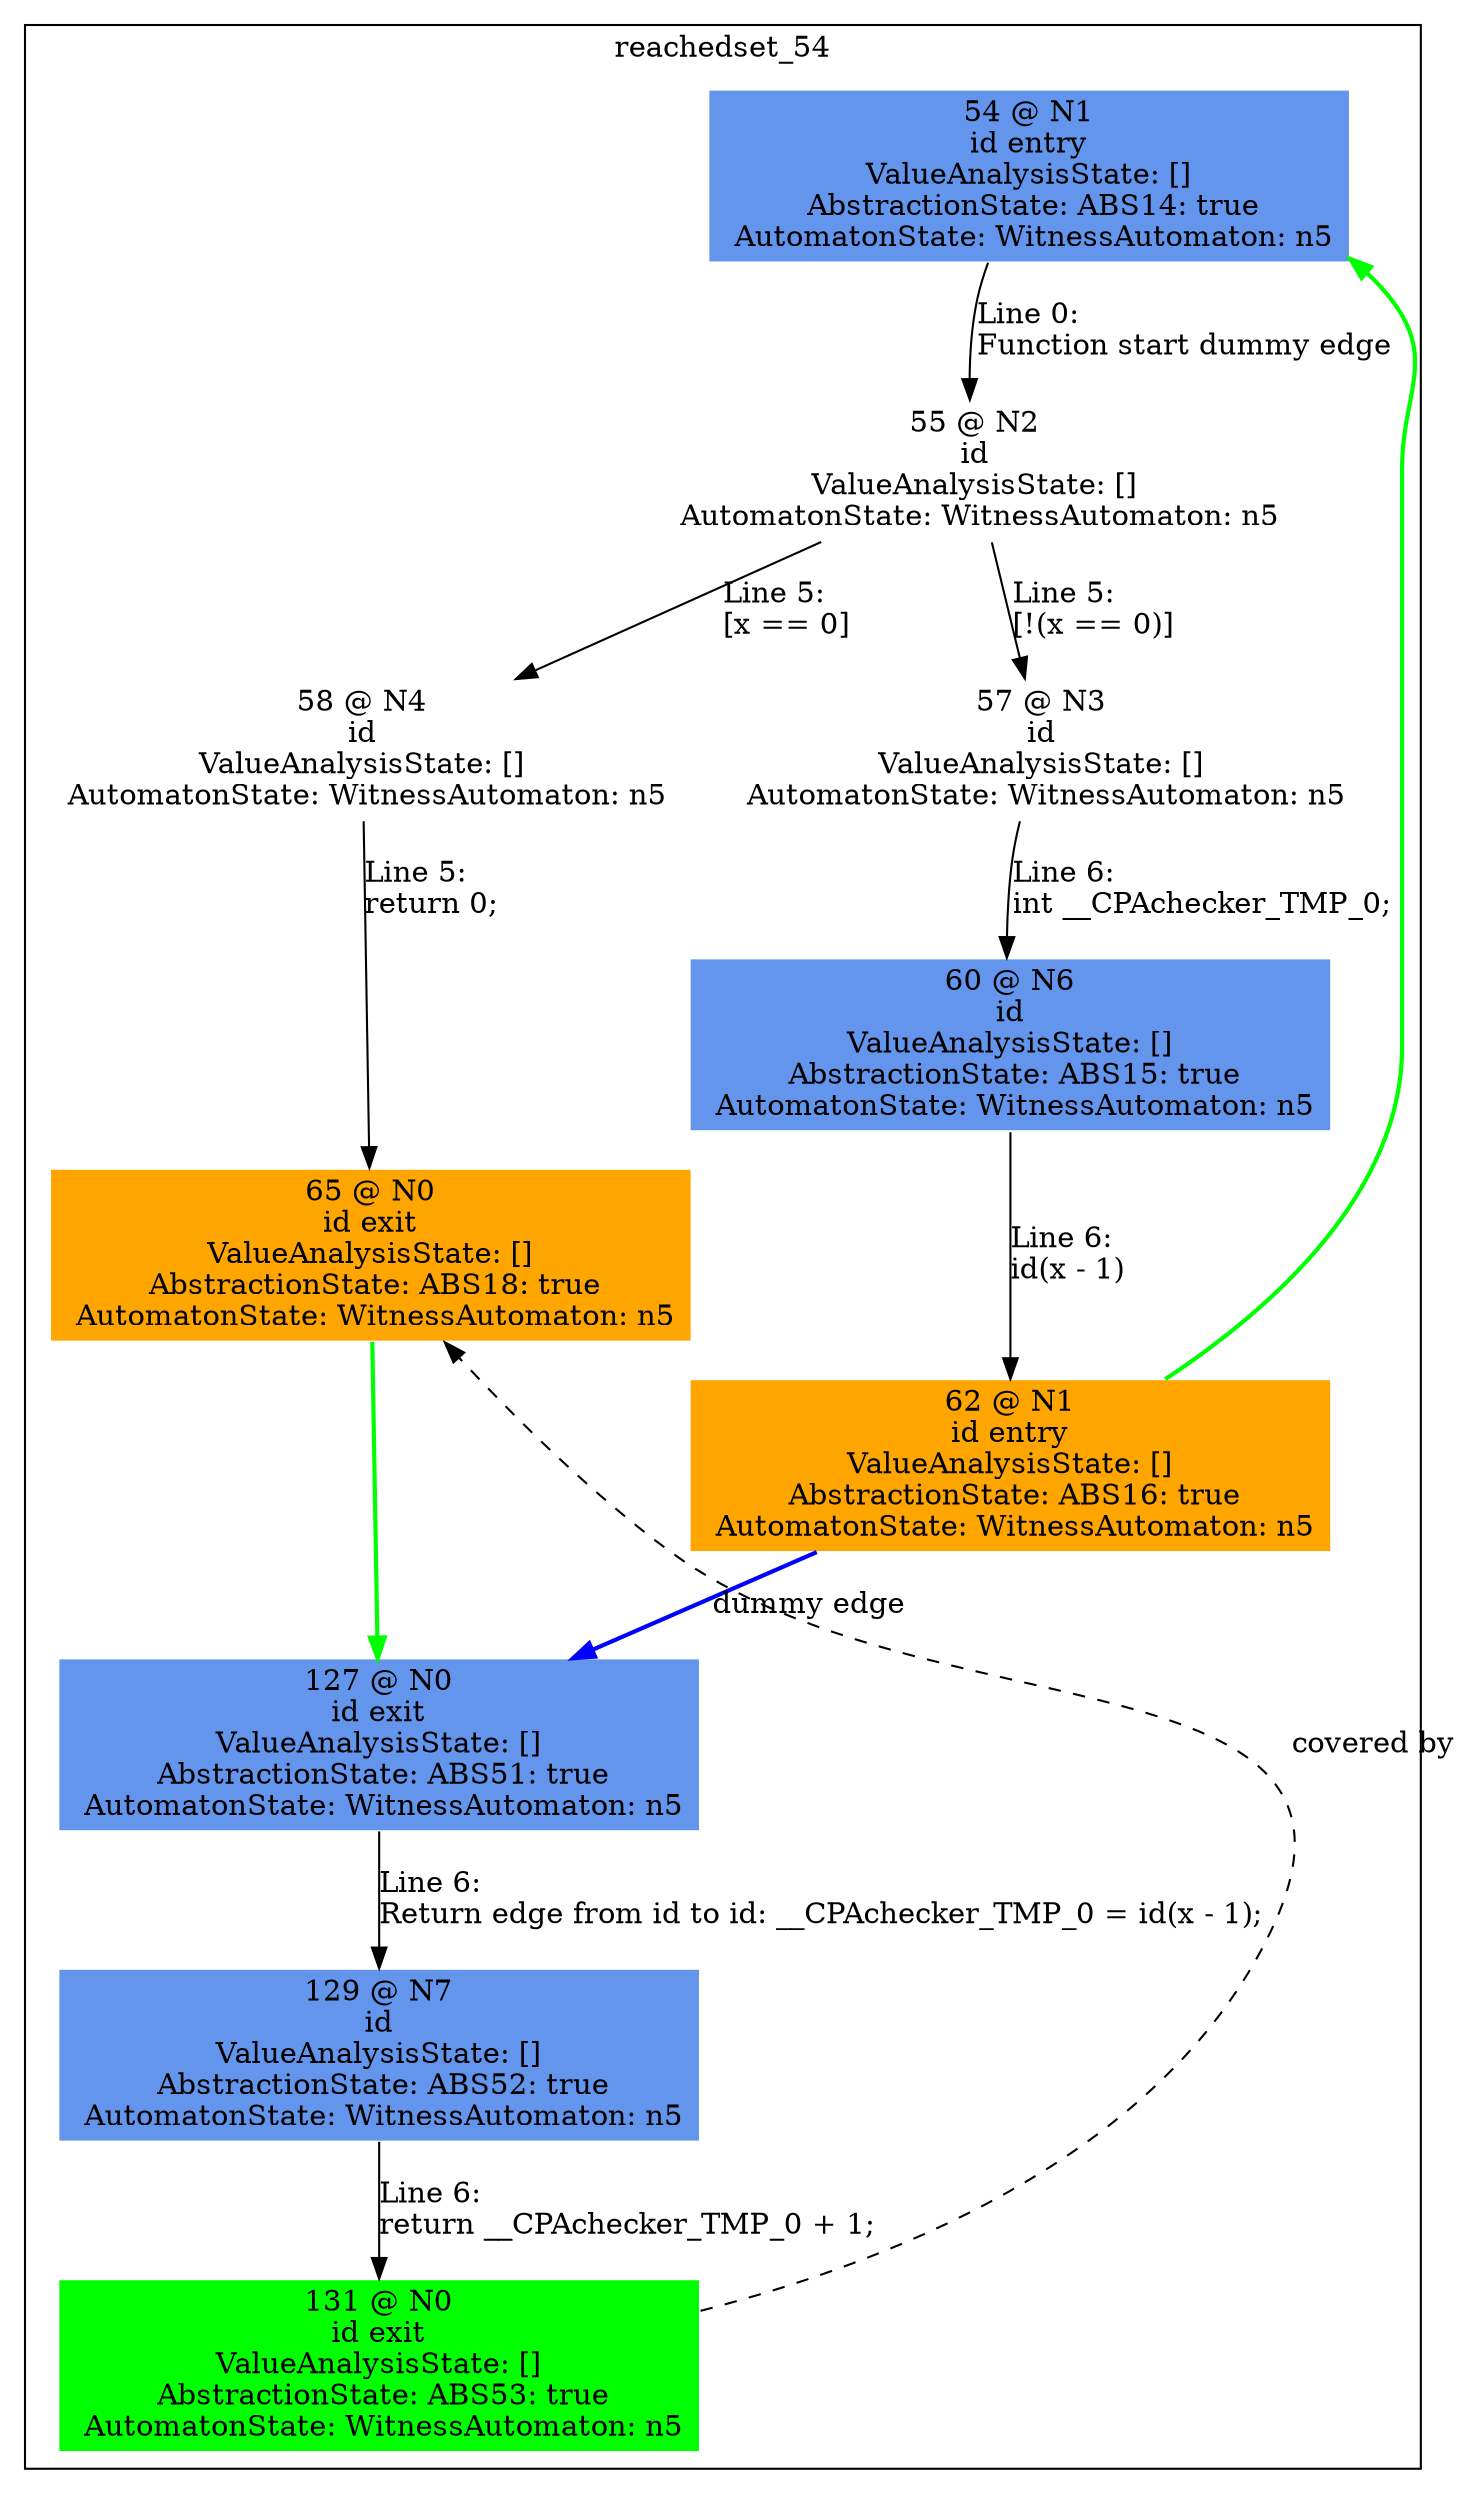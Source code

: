 digraph ARG {
node [style="filled" shape="box" color="white"]
subgraph cluster_54 {
label="reachedset_54"
54 [fillcolor="cornflowerblue" label="54 @ N1\nid entry\nValueAnalysisState: []\n AbstractionState: ABS14: true\n AutomatonState: WitnessAutomaton: n5\n" id="54"]
55 [label="55 @ N2\nid\nValueAnalysisState: []\n AutomatonState: WitnessAutomaton: n5\n" id="55"]
58 [label="58 @ N4\nid\nValueAnalysisState: []\n AutomatonState: WitnessAutomaton: n5\n" id="58"]
65 [fillcolor="orange" label="65 @ N0\nid exit\nValueAnalysisState: []\n AbstractionState: ABS18: true\n AutomatonState: WitnessAutomaton: n5\n" id="65"]
57 [label="57 @ N3\nid\nValueAnalysisState: []\n AutomatonState: WitnessAutomaton: n5\n" id="57"]
60 [fillcolor="cornflowerblue" label="60 @ N6\nid\nValueAnalysisState: []\n AbstractionState: ABS15: true\n AutomatonState: WitnessAutomaton: n5\n" id="60"]
62 [fillcolor="orange" label="62 @ N1\nid entry\nValueAnalysisState: []\n AbstractionState: ABS16: true\n AutomatonState: WitnessAutomaton: n5\n" id="62"]
127 [fillcolor="cornflowerblue" label="127 @ N0\nid exit\nValueAnalysisState: []\n AbstractionState: ABS51: true\n AutomatonState: WitnessAutomaton: n5\n" id="127"]
129 [fillcolor="cornflowerblue" label="129 @ N7\nid\nValueAnalysisState: []\n AbstractionState: ABS52: true\n AutomatonState: WitnessAutomaton: n5\n" id="129"]
131 [fillcolor="green" label="131 @ N0\nid exit\nValueAnalysisState: []\n AbstractionState: ABS53: true\n AutomatonState: WitnessAutomaton: n5\n" id="131"]
54 -> 55 [label="Line 0: \lFunction start dummy edge\l" id="54 -> 55"]
55 -> 57 [label="Line 5: \l[!(x == 0)]\l" id="55 -> 57"]
55 -> 58 [label="Line 5: \l[x == 0]\l" id="55 -> 58"]
58 -> 65 [label="Line 5: \lreturn 0;\l" id="58 -> 65"]
131 -> 65 [style="dashed" weight="0" label="covered by"]
57 -> 60 [label="Line 6: \lint __CPAchecker_TMP_0;\l" id="57 -> 60"]
60 -> 62 [label="Line 6: \lid(x - 1)\l" id="60 -> 62"]
62 -> 127 [style="bold" color="blue" label="dummy edge" id="62 -> 127"]
127 -> 129 [label="Line 6: \lReturn edge from id to id: __CPAchecker_TMP_0 = id(x - 1);\l" id="127 -> 129"]
129 -> 131 [label="Line 6: \lreturn __CPAchecker_TMP_0 + 1;\l" id="129 -> 131"]
}
62 -> 54 [color=green style=bold]
65 -> 127 [color=green style=bold]
}
